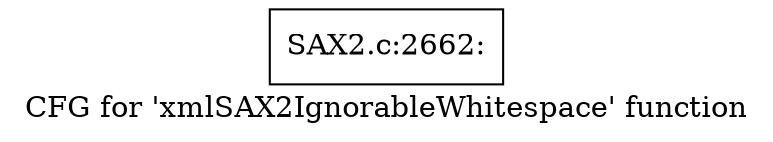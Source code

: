 digraph "CFG for 'xmlSAX2IgnorableWhitespace' function" {
	label="CFG for 'xmlSAX2IgnorableWhitespace' function";

	Node0x55f4ae79deb0 [shape=record,label="{SAX2.c:2662:}"];
}
